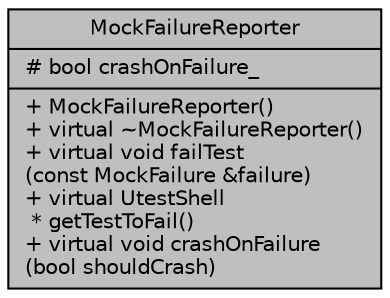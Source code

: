 digraph "MockFailureReporter"
{
 // LATEX_PDF_SIZE
  edge [fontname="Helvetica",fontsize="10",labelfontname="Helvetica",labelfontsize="10"];
  node [fontname="Helvetica",fontsize="10",shape=record];
  Node1 [label="{MockFailureReporter\n|# bool crashOnFailure_\l|+  MockFailureReporter()\l+ virtual ~MockFailureReporter()\l+ virtual void failTest\l(const MockFailure &failure)\l+ virtual UtestShell\l * getTestToFail()\l+ virtual void crashOnFailure\l(bool shouldCrash)\l}",height=0.2,width=0.4,color="black", fillcolor="grey75", style="filled", fontcolor="black",tooltip=" "];
}
